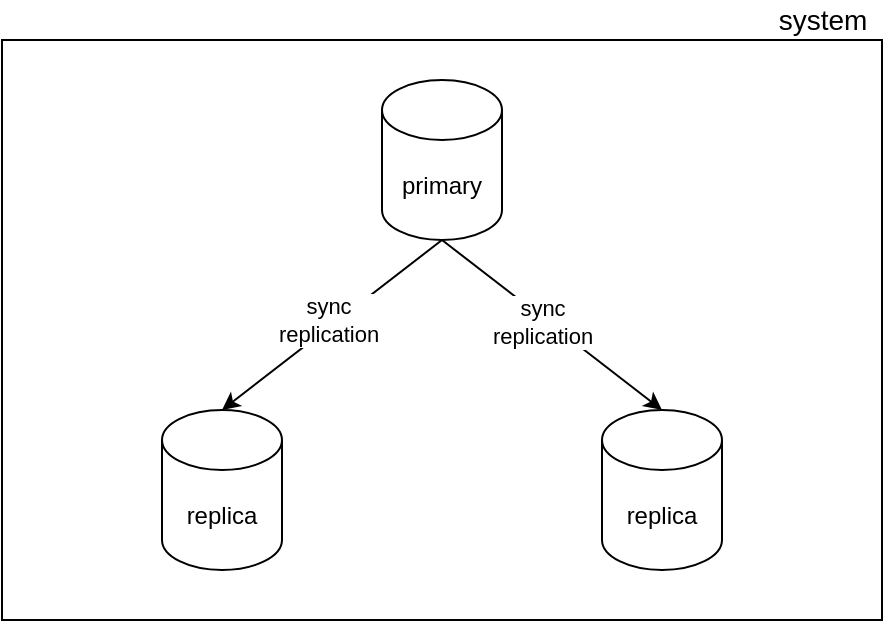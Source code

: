 <mxfile version="14.7.8" type="device" pages="4"><diagram id="mlQONpZ_2DRtnB1uYYG4" name="Page-1"><mxGraphModel dx="1298" dy="719" grid="1" gridSize="10" guides="1" tooltips="1" connect="1" arrows="1" fold="1" page="1" pageScale="1" pageWidth="827" pageHeight="1169" math="0" shadow="0"><root><mxCell id="0"/><mxCell id="1" parent="0"/><mxCell id="FVuQfqU3hBo67m3jywa6-5" value="" style="rounded=0;whiteSpace=wrap;html=1;" vertex="1" parent="1"><mxGeometry x="190" y="320" width="440" height="290" as="geometry"/></mxCell><mxCell id="FVuQfqU3hBo67m3jywa6-1" value="primary" style="shape=cylinder3;whiteSpace=wrap;html=1;boundedLbl=1;backgroundOutline=1;size=15;" vertex="1" parent="1"><mxGeometry x="380" y="340" width="60" height="80" as="geometry"/></mxCell><mxCell id="FVuQfqU3hBo67m3jywa6-2" value="replica" style="shape=cylinder3;whiteSpace=wrap;html=1;boundedLbl=1;backgroundOutline=1;size=15;" vertex="1" parent="1"><mxGeometry x="270" y="505" width="60" height="80" as="geometry"/></mxCell><mxCell id="FVuQfqU3hBo67m3jywa6-3" value="replica" style="shape=cylinder3;whiteSpace=wrap;html=1;boundedLbl=1;backgroundOutline=1;size=15;" vertex="1" parent="1"><mxGeometry x="490" y="505" width="60" height="80" as="geometry"/></mxCell><mxCell id="FVuQfqU3hBo67m3jywa6-8" value="" style="endArrow=classic;html=1;entryX=0.5;entryY=0;entryDx=0;entryDy=0;entryPerimeter=0;exitX=0.5;exitY=1;exitDx=0;exitDy=0;exitPerimeter=0;" edge="1" parent="1" source="FVuQfqU3hBo67m3jywa6-1" target="FVuQfqU3hBo67m3jywa6-2"><mxGeometry width="50" height="50" relative="1" as="geometry"><mxPoint x="390" y="420" as="sourcePoint"/><mxPoint x="440" y="370" as="targetPoint"/></mxGeometry></mxCell><mxCell id="FVuQfqU3hBo67m3jywa6-14" value="sync&lt;br&gt;replication" style="edgeLabel;html=1;align=center;verticalAlign=middle;resizable=0;points=[];" vertex="1" connectable="0" parent="FVuQfqU3hBo67m3jywa6-8"><mxGeometry x="-0.003" y="-3" relative="1" as="geometry"><mxPoint as="offset"/></mxGeometry></mxCell><mxCell id="FVuQfqU3hBo67m3jywa6-9" value="" style="endArrow=classic;html=1;entryX=0.5;entryY=0;entryDx=0;entryDy=0;entryPerimeter=0;exitX=0.5;exitY=1;exitDx=0;exitDy=0;exitPerimeter=0;" edge="1" parent="1" source="FVuQfqU3hBo67m3jywa6-1" target="FVuQfqU3hBo67m3jywa6-3"><mxGeometry width="50" height="50" relative="1" as="geometry"><mxPoint x="400" y="430" as="sourcePoint"/><mxPoint x="320" y="515" as="targetPoint"/></mxGeometry></mxCell><mxCell id="FVuQfqU3hBo67m3jywa6-15" value="sync&lt;br&gt;replication" style="edgeLabel;html=1;align=center;verticalAlign=middle;resizable=0;points=[];" vertex="1" connectable="0" parent="FVuQfqU3hBo67m3jywa6-9"><mxGeometry x="-0.082" y="-2" relative="1" as="geometry"><mxPoint as="offset"/></mxGeometry></mxCell><mxCell id="FVuQfqU3hBo67m3jywa6-28" value="system" style="text;html=1;align=center;verticalAlign=middle;resizable=0;points=[];autosize=1;strokeColor=none;fontSize=14;" vertex="1" parent="1"><mxGeometry x="570" y="300" width="60" height="20" as="geometry"/></mxCell></root></mxGraphModel></diagram><diagram id="Ke8eZ88G3qQ_DNSd7y8o" name="Page-2"><mxGraphModel dx="742" dy="1612" grid="1" gridSize="10" guides="1" tooltips="1" connect="1" arrows="1" fold="1" page="1" pageScale="1" pageWidth="827" pageHeight="1169" math="0" shadow="0"><root><mxCell id="EzWQSRrXMop85oMNNzzN-0"/><mxCell id="EzWQSRrXMop85oMNNzzN-1" parent="EzWQSRrXMop85oMNNzzN-0"/><mxCell id="vXQ04iIYtg3Wew8AKYPU-34" value="primary" style="shape=cylinder3;whiteSpace=wrap;html=1;boundedLbl=1;backgroundOutline=1;size=15;fontSize=14;align=center;" vertex="1" parent="EzWQSRrXMop85oMNNzzN-1"><mxGeometry x="250" y="60" width="60" height="80" as="geometry"/></mxCell><mxCell id="vXQ04iIYtg3Wew8AKYPU-35" value="replica 1" style="shape=cylinder3;whiteSpace=wrap;html=1;boundedLbl=1;backgroundOutline=1;size=15;fontSize=14;align=center;" vertex="1" parent="EzWQSRrXMop85oMNNzzN-1"><mxGeometry x="250" y="160" width="60" height="80" as="geometry"/></mxCell><mxCell id="vXQ04iIYtg3Wew8AKYPU-36" value="replica 2" style="shape=cylinder3;whiteSpace=wrap;html=1;boundedLbl=1;backgroundOutline=1;size=15;fontSize=14;align=center;" vertex="1" parent="EzWQSRrXMop85oMNNzzN-1"><mxGeometry x="250" y="260" width="60" height="80" as="geometry"/></mxCell><mxCell id="vXQ04iIYtg3Wew8AKYPU-37" value="client 1" style="rounded=0;whiteSpace=wrap;html=1;fontSize=14;align=center;" vertex="1" parent="EzWQSRrXMop85oMNNzzN-1"><mxGeometry x="220" y="-20" width="120" height="60" as="geometry"/></mxCell><mxCell id="vXQ04iIYtg3Wew8AKYPU-38" value="client 2" style="rounded=0;whiteSpace=wrap;html=1;fontSize=14;align=center;" vertex="1" parent="EzWQSRrXMop85oMNNzzN-1"><mxGeometry x="220" y="360" width="120" height="60" as="geometry"/></mxCell><mxCell id="vXQ04iIYtg3Wew8AKYPU-39" value="" style="endArrow=classic;html=1;fontSize=14;exitX=1;exitY=0.5;exitDx=0;exitDy=0;exitPerimeter=0;dashed=1;endFill=1;dashPattern=1 4;" edge="1" parent="EzWQSRrXMop85oMNNzzN-1" source="vXQ04iIYtg3Wew8AKYPU-34"><mxGeometry width="50" height="50" relative="1" as="geometry"><mxPoint x="400" y="190" as="sourcePoint"/><mxPoint x="1170" y="100.0" as="targetPoint"/></mxGeometry></mxCell><mxCell id="vXQ04iIYtg3Wew8AKYPU-40" value="" style="endArrow=classic;html=1;fontSize=14;exitX=1;exitY=0.5;exitDx=0;exitDy=0;dashed=1;endFill=1;dashPattern=1 4;" edge="1" parent="EzWQSRrXMop85oMNNzzN-1" source="vXQ04iIYtg3Wew8AKYPU-37"><mxGeometry width="50" height="50" relative="1" as="geometry"><mxPoint x="320" y="120" as="sourcePoint"/><mxPoint x="1160" y="10.0" as="targetPoint"/></mxGeometry></mxCell><mxCell id="vXQ04iIYtg3Wew8AKYPU-41" value="" style="endArrow=classic;html=1;fontSize=14;exitX=1.017;exitY=0.588;exitDx=0;exitDy=0;exitPerimeter=0;dashed=1;endFill=1;dashPattern=1 4;" edge="1" parent="EzWQSRrXMop85oMNNzzN-1" source="vXQ04iIYtg3Wew8AKYPU-35"><mxGeometry width="50" height="50" relative="1" as="geometry"><mxPoint x="320" y="30" as="sourcePoint"/><mxPoint x="1170" y="207" as="targetPoint"/></mxGeometry></mxCell><mxCell id="vXQ04iIYtg3Wew8AKYPU-42" value="" style="endArrow=classic;html=1;fontSize=14;exitX=1;exitY=0.5;exitDx=0;exitDy=0;exitPerimeter=0;dashed=1;endFill=1;dashPattern=1 4;" edge="1" parent="EzWQSRrXMop85oMNNzzN-1" source="vXQ04iIYtg3Wew8AKYPU-36"><mxGeometry width="50" height="50" relative="1" as="geometry"><mxPoint x="321.02" y="167.04" as="sourcePoint"/><mxPoint x="1170" y="300.0" as="targetPoint"/></mxGeometry></mxCell><mxCell id="vXQ04iIYtg3Wew8AKYPU-43" value="" style="endArrow=classic;html=1;fontSize=14;exitX=1;exitY=0.5;exitDx=0;exitDy=0;dashed=1;endFill=1;dashPattern=1 4;" edge="1" parent="EzWQSRrXMop85oMNNzzN-1" source="vXQ04iIYtg3Wew8AKYPU-38"><mxGeometry width="50" height="50" relative="1" as="geometry"><mxPoint x="320" y="250" as="sourcePoint"/><mxPoint x="1170" y="390" as="targetPoint"/></mxGeometry></mxCell><mxCell id="vXQ04iIYtg3Wew8AKYPU-44" value="&lt;span style=&quot;font-size: 14px&quot;&gt;insert user &lt;br&gt;name = Alice&lt;br&gt;id = 1&lt;br&gt;&lt;/span&gt;" style="text;html=1;align=center;verticalAlign=middle;resizable=0;points=[];autosize=1;strokeColor=none;fontSize=14;fontStyle=0" vertex="1" parent="EzWQSRrXMop85oMNNzzN-1"><mxGeometry x="374" y="-46" width="100" height="60" as="geometry"/></mxCell><mxCell id="vXQ04iIYtg3Wew8AKYPU-45" value="time" style="text;html=1;align=center;verticalAlign=middle;resizable=0;points=[];autosize=1;strokeColor=none;fontSize=14;" vertex="1" parent="EzWQSRrXMop85oMNNzzN-1"><mxGeometry x="1110" y="-10" width="40" height="20" as="geometry"/></mxCell><mxCell id="vXQ04iIYtg3Wew8AKYPU-46" value="read user&amp;nbsp;&lt;br&gt;id = 1" style="text;html=1;align=center;verticalAlign=middle;resizable=0;points=[];autosize=1;strokeColor=none;fontSize=14;" vertex="1" parent="EzWQSRrXMop85oMNNzzN-1"><mxGeometry x="590" y="390" width="80" height="40" as="geometry"/></mxCell><mxCell id="vXQ04iIYtg3Wew8AKYPU-47" value="nil" style="text;html=1;align=center;verticalAlign=middle;resizable=0;points=[];autosize=1;strokeColor=none;fontSize=14;" vertex="1" parent="EzWQSRrXMop85oMNNzzN-1"><mxGeometry x="690" y="390" width="30" height="20" as="geometry"/></mxCell><mxCell id="vXQ04iIYtg3Wew8AKYPU-48" value="" style="endArrow=classic;html=1;fontSize=14;" edge="1" parent="EzWQSRrXMop85oMNNzzN-1" source="vXQ04iIYtg3Wew8AKYPU-44"><mxGeometry width="50" height="50" relative="1" as="geometry"><mxPoint x="700" y="190" as="sourcePoint"/><mxPoint x="474" y="100.0" as="targetPoint"/></mxGeometry></mxCell><mxCell id="vXQ04iIYtg3Wew8AKYPU-49" value="" style="endArrow=classic;html=1;fontSize=14;" edge="1" parent="EzWQSRrXMop85oMNNzzN-1"><mxGeometry width="50" height="50" relative="1" as="geometry"><mxPoint x="470" y="90.0" as="sourcePoint"/><mxPoint x="550" y="210.0" as="targetPoint"/></mxGeometry></mxCell><mxCell id="vXQ04iIYtg3Wew8AKYPU-50" value="" style="endArrow=classic;html=1;fontSize=14;" edge="1" parent="EzWQSRrXMop85oMNNzzN-1" target="vXQ04iIYtg3Wew8AKYPU-68"><mxGeometry width="50" height="50" relative="1" as="geometry"><mxPoint x="470" y="90.0" as="sourcePoint"/><mxPoint x="540" y="270" as="targetPoint"/></mxGeometry></mxCell><mxCell id="vXQ04iIYtg3Wew8AKYPU-51" value="" style="endArrow=classic;html=1;fontSize=14;" edge="1" parent="EzWQSRrXMop85oMNNzzN-1"><mxGeometry width="50" height="50" relative="1" as="geometry"><mxPoint x="560" y="210.0" as="sourcePoint"/><mxPoint x="590" y="100.0" as="targetPoint"/></mxGeometry></mxCell><mxCell id="vXQ04iIYtg3Wew8AKYPU-52" value="" style="endArrow=none;html=1;fontSize=14;" edge="1" parent="EzWQSRrXMop85oMNNzzN-1"><mxGeometry width="50" height="50" relative="1" as="geometry"><mxPoint x="550" y="210.0" as="sourcePoint"/><mxPoint x="560" y="210.0" as="targetPoint"/></mxGeometry></mxCell><mxCell id="vXQ04iIYtg3Wew8AKYPU-55" value="" style="endArrow=classic;html=1;fontSize=14;" edge="1" parent="EzWQSRrXMop85oMNNzzN-1"><mxGeometry width="50" height="50" relative="1" as="geometry"><mxPoint x="630" y="100.0" as="sourcePoint"/><mxPoint x="650" y="10.0" as="targetPoint"/></mxGeometry></mxCell><mxCell id="vXQ04iIYtg3Wew8AKYPU-56" value="" style="endArrow=none;html=1;fontSize=14;" edge="1" parent="EzWQSRrXMop85oMNNzzN-1"><mxGeometry width="50" height="50" relative="1" as="geometry"><mxPoint x="476" y="100.0" as="sourcePoint"/><mxPoint x="630" y="100.0" as="targetPoint"/></mxGeometry></mxCell><mxCell id="vXQ04iIYtg3Wew8AKYPU-57" value="error" style="text;html=1;strokeColor=none;fillColor=none;align=center;verticalAlign=middle;whiteSpace=wrap;rounded=0;fontSize=14;" vertex="1" parent="EzWQSRrXMop85oMNNzzN-1"><mxGeometry x="630" y="-10" width="40" height="20" as="geometry"/></mxCell><mxCell id="vXQ04iIYtg3Wew8AKYPU-58" value="ok" style="text;html=1;strokeColor=none;fillColor=none;align=center;verticalAlign=middle;whiteSpace=wrap;rounded=0;fontSize=14;" vertex="1" parent="EzWQSRrXMop85oMNNzzN-1"><mxGeometry x="570" y="80" width="40" height="20" as="geometry"/></mxCell><mxCell id="vXQ04iIYtg3Wew8AKYPU-60" value="read user&amp;nbsp;&lt;br&gt;id = 1" style="text;html=1;align=center;verticalAlign=middle;resizable=0;points=[];autosize=1;strokeColor=none;fontSize=14;" vertex="1" parent="EzWQSRrXMop85oMNNzzN-1"><mxGeometry x="810" y="390" width="80" height="40" as="geometry"/></mxCell><mxCell id="vXQ04iIYtg3Wew8AKYPU-61" value="nil" style="text;html=1;align=center;verticalAlign=middle;resizable=0;points=[];autosize=1;strokeColor=none;fontSize=14;" vertex="1" parent="EzWQSRrXMop85oMNNzzN-1"><mxGeometry x="890" y="390" width="30" height="20" as="geometry"/></mxCell><mxCell id="vXQ04iIYtg3Wew8AKYPU-62" value="" style="endArrow=classic;html=1;fontSize=14;" edge="1" parent="EzWQSRrXMop85oMNNzzN-1"><mxGeometry width="50" height="50" relative="1" as="geometry"><mxPoint x="627" y="386" as="sourcePoint"/><mxPoint x="650" y="208.0" as="targetPoint"/></mxGeometry></mxCell><mxCell id="vXQ04iIYtg3Wew8AKYPU-63" value="" style="endArrow=classic;html=1;fontSize=14;" edge="1" parent="EzWQSRrXMop85oMNNzzN-1"><mxGeometry width="50" height="50" relative="1" as="geometry"><mxPoint x="680" y="208.0" as="sourcePoint"/><mxPoint x="703.684" y="388" as="targetPoint"/></mxGeometry></mxCell><mxCell id="vXQ04iIYtg3Wew8AKYPU-64" value="" style="endArrow=none;html=1;fontSize=14;" edge="1" parent="EzWQSRrXMop85oMNNzzN-1"><mxGeometry width="50" height="50" relative="1" as="geometry"><mxPoint x="650" y="208.0" as="sourcePoint"/><mxPoint x="680" y="208.0" as="targetPoint"/></mxGeometry></mxCell><mxCell id="vXQ04iIYtg3Wew8AKYPU-65" value="" style="endArrow=classic;html=1;fontSize=14;exitX=0.338;exitY=0.003;exitDx=0;exitDy=0;exitPerimeter=0;" edge="1" parent="EzWQSRrXMop85oMNNzzN-1"><mxGeometry width="50" height="50" relative="1" as="geometry"><mxPoint x="837.04" y="388.12" as="sourcePoint"/><mxPoint x="850" y="300" as="targetPoint"/></mxGeometry></mxCell><mxCell id="vXQ04iIYtg3Wew8AKYPU-66" value="" style="endArrow=classic;html=1;fontSize=14;entryX=0.486;entryY=0.071;entryDx=0;entryDy=0;entryPerimeter=0;" edge="1" parent="EzWQSRrXMop85oMNNzzN-1" target="vXQ04iIYtg3Wew8AKYPU-61"><mxGeometry width="50" height="50" relative="1" as="geometry"><mxPoint x="870" y="300" as="sourcePoint"/><mxPoint x="929.5" y="389.52" as="targetPoint"/></mxGeometry></mxCell><mxCell id="vXQ04iIYtg3Wew8AKYPU-67" value="" style="endArrow=none;html=1;fontSize=14;" edge="1" parent="EzWQSRrXMop85oMNNzzN-1"><mxGeometry width="50" height="50" relative="1" as="geometry"><mxPoint x="850" y="299.71" as="sourcePoint"/><mxPoint x="870" y="299.71" as="targetPoint"/></mxGeometry></mxCell><mxCell id="vXQ04iIYtg3Wew8AKYPU-68" value="" style="shape=umlDestroy;whiteSpace=wrap;html=1;strokeWidth=3;fontSize=14;align=center;" vertex="1" parent="EzWQSRrXMop85oMNNzzN-1"><mxGeometry x="525" y="255" width="30" height="30" as="geometry"/></mxCell></root></mxGraphModel></diagram><diagram id="3n5FOutNFH2xi6O3-bqF" name="Page-3"><mxGraphModel dx="1298" dy="776" grid="1" gridSize="10" guides="1" tooltips="1" connect="1" arrows="1" fold="1" page="1" pageScale="1" pageWidth="827" pageHeight="1169" math="0" shadow="0"><root><mxCell id="CnsznzbM9QpMsDF9rWuD-0"/><mxCell id="CnsznzbM9QpMsDF9rWuD-1" parent="CnsznzbM9QpMsDF9rWuD-0"/><mxCell id="CnsznzbM9QpMsDF9rWuD-6" style="edgeStyle=orthogonalEdgeStyle;rounded=0;orthogonalLoop=1;jettySize=auto;html=1;fontSize=14;startArrow=none;startFill=0;endArrow=classic;endFill=1;" edge="1" parent="CnsznzbM9QpMsDF9rWuD-1" source="CnsznzbM9QpMsDF9rWuD-2"><mxGeometry relative="1" as="geometry"><mxPoint x="690" y="430" as="targetPoint"/></mxGeometry></mxCell><mxCell id="CnsznzbM9QpMsDF9rWuD-2" value="system" style="whiteSpace=wrap;html=1;aspect=fixed;fontSize=14;align=center;" vertex="1" parent="CnsznzbM9QpMsDF9rWuD-1"><mxGeometry x="370" y="330" width="200" height="200" as="geometry"/></mxCell><mxCell id="CnsznzbM9QpMsDF9rWuD-4" style="edgeStyle=orthogonalEdgeStyle;rounded=0;orthogonalLoop=1;jettySize=auto;html=1;fontSize=14;startArrow=none;startFill=0;endArrow=classic;endFill=1;" edge="1" parent="CnsznzbM9QpMsDF9rWuD-1" target="CnsznzbM9QpMsDF9rWuD-2"><mxGeometry relative="1" as="geometry"><mxPoint x="240" y="430" as="sourcePoint"/></mxGeometry></mxCell><mxCell id="CnsznzbM9QpMsDF9rWuD-5" value="name = Alice for id = 1" style="text;html=1;strokeColor=none;fillColor=none;align=center;verticalAlign=middle;whiteSpace=wrap;rounded=0;fontSize=14;" vertex="1" parent="CnsznzbM9QpMsDF9rWuD-1"><mxGeometry x="690" y="420" width="100" height="20" as="geometry"/></mxCell><mxCell id="CnsznzbM9QpMsDF9rWuD-7" value="insert&lt;br&gt;name = Alice where id = 1" style="text;html=1;strokeColor=none;fillColor=none;align=center;verticalAlign=middle;whiteSpace=wrap;rounded=0;fontSize=14;" vertex="1" parent="CnsznzbM9QpMsDF9rWuD-1"><mxGeometry x="130" y="420" width="120" height="20" as="geometry"/></mxCell></root></mxGraphModel></diagram><diagram id="it2YEJWEIflz7Fjth_Ez" name="Page-4"><mxGraphModel dx="895" dy="1704" grid="1" gridSize="10" guides="1" tooltips="1" connect="1" arrows="1" fold="1" page="1" pageScale="1" pageWidth="827" pageHeight="1169" math="0" shadow="0"><root><mxCell id="3dt1--bkq31ZPLHWNE8J-0"/><mxCell id="3dt1--bkq31ZPLHWNE8J-1" parent="3dt1--bkq31ZPLHWNE8J-0"/><mxCell id="3dt1--bkq31ZPLHWNE8J-2" value="primary" style="shape=cylinder3;whiteSpace=wrap;html=1;boundedLbl=1;backgroundOutline=1;size=15;fontSize=14;align=center;" vertex="1" parent="3dt1--bkq31ZPLHWNE8J-1"><mxGeometry x="240" y="50" width="60" height="80" as="geometry"/></mxCell><mxCell id="3dt1--bkq31ZPLHWNE8J-3" value="replica 1" style="shape=cylinder3;whiteSpace=wrap;html=1;boundedLbl=1;backgroundOutline=1;size=15;fontSize=14;align=center;" vertex="1" parent="3dt1--bkq31ZPLHWNE8J-1"><mxGeometry x="240" y="150" width="60" height="80" as="geometry"/></mxCell><mxCell id="3dt1--bkq31ZPLHWNE8J-4" value="replica 2" style="shape=cylinder3;whiteSpace=wrap;html=1;boundedLbl=1;backgroundOutline=1;size=15;fontSize=14;align=center;" vertex="1" parent="3dt1--bkq31ZPLHWNE8J-1"><mxGeometry x="240" y="250" width="60" height="80" as="geometry"/></mxCell><mxCell id="3dt1--bkq31ZPLHWNE8J-5" value="client 1" style="rounded=0;whiteSpace=wrap;html=1;fontSize=14;align=center;" vertex="1" parent="3dt1--bkq31ZPLHWNE8J-1"><mxGeometry x="210" y="-30" width="120" height="60" as="geometry"/></mxCell><mxCell id="3dt1--bkq31ZPLHWNE8J-6" value="client 2" style="rounded=0;whiteSpace=wrap;html=1;fontSize=14;align=center;" vertex="1" parent="3dt1--bkq31ZPLHWNE8J-1"><mxGeometry x="210" y="350" width="120" height="60" as="geometry"/></mxCell><mxCell id="3dt1--bkq31ZPLHWNE8J-7" value="" style="endArrow=classic;html=1;fontSize=14;exitX=1;exitY=0.5;exitDx=0;exitDy=0;exitPerimeter=0;dashed=1;endFill=1;dashPattern=1 4;" edge="1" parent="3dt1--bkq31ZPLHWNE8J-1" source="3dt1--bkq31ZPLHWNE8J-2"><mxGeometry width="50" height="50" relative="1" as="geometry"><mxPoint x="390" y="180" as="sourcePoint"/><mxPoint x="1160" y="90" as="targetPoint"/></mxGeometry></mxCell><mxCell id="3dt1--bkq31ZPLHWNE8J-8" value="" style="endArrow=classic;html=1;fontSize=14;exitX=1;exitY=0.5;exitDx=0;exitDy=0;dashed=1;endFill=1;dashPattern=1 4;" edge="1" parent="3dt1--bkq31ZPLHWNE8J-1" source="3dt1--bkq31ZPLHWNE8J-5"><mxGeometry width="50" height="50" relative="1" as="geometry"><mxPoint x="310" y="110" as="sourcePoint"/><mxPoint x="1150" as="targetPoint"/></mxGeometry></mxCell><mxCell id="3dt1--bkq31ZPLHWNE8J-9" value="" style="endArrow=classic;html=1;fontSize=14;exitX=1.017;exitY=0.588;exitDx=0;exitDy=0;exitPerimeter=0;dashed=1;endFill=1;dashPattern=1 4;" edge="1" parent="3dt1--bkq31ZPLHWNE8J-1" source="3dt1--bkq31ZPLHWNE8J-3"><mxGeometry width="50" height="50" relative="1" as="geometry"><mxPoint x="310" y="20" as="sourcePoint"/><mxPoint x="1160" y="197" as="targetPoint"/></mxGeometry></mxCell><mxCell id="3dt1--bkq31ZPLHWNE8J-10" value="" style="endArrow=classic;html=1;fontSize=14;exitX=1;exitY=0.5;exitDx=0;exitDy=0;exitPerimeter=0;dashed=1;endFill=1;dashPattern=1 4;" edge="1" parent="3dt1--bkq31ZPLHWNE8J-1" source="3dt1--bkq31ZPLHWNE8J-4"><mxGeometry width="50" height="50" relative="1" as="geometry"><mxPoint x="311.02" y="157.04" as="sourcePoint"/><mxPoint x="1160" y="290" as="targetPoint"/></mxGeometry></mxCell><mxCell id="3dt1--bkq31ZPLHWNE8J-11" value="" style="endArrow=classic;html=1;fontSize=14;exitX=1;exitY=0.5;exitDx=0;exitDy=0;dashed=1;endFill=1;dashPattern=1 4;" edge="1" parent="3dt1--bkq31ZPLHWNE8J-1" source="3dt1--bkq31ZPLHWNE8J-6"><mxGeometry width="50" height="50" relative="1" as="geometry"><mxPoint x="310" y="240" as="sourcePoint"/><mxPoint x="1160" y="380" as="targetPoint"/></mxGeometry></mxCell><mxCell id="3dt1--bkq31ZPLHWNE8J-12" value="&lt;span style=&quot;font-size: 14px&quot;&gt;insert user &lt;br&gt;name = Alice&lt;br&gt;id = 1&lt;br&gt;&lt;/span&gt;" style="text;html=1;align=center;verticalAlign=middle;resizable=0;points=[];autosize=1;strokeColor=none;fontSize=14;fontStyle=0" vertex="1" parent="3dt1--bkq31ZPLHWNE8J-1"><mxGeometry x="364" y="-56" width="100" height="60" as="geometry"/></mxCell><mxCell id="3dt1--bkq31ZPLHWNE8J-13" value="time" style="text;html=1;align=center;verticalAlign=middle;resizable=0;points=[];autosize=1;strokeColor=none;fontSize=14;" vertex="1" parent="3dt1--bkq31ZPLHWNE8J-1"><mxGeometry x="1100" y="-20" width="40" height="20" as="geometry"/></mxCell><mxCell id="3dt1--bkq31ZPLHWNE8J-21" value="read user&amp;nbsp;&lt;br&gt;id = 1" style="text;html=1;align=center;verticalAlign=middle;resizable=0;points=[];autosize=1;strokeColor=none;fontSize=14;" vertex="1" parent="3dt1--bkq31ZPLHWNE8J-1"><mxGeometry x="580" y="380" width="80" height="40" as="geometry"/></mxCell><mxCell id="3dt1--bkq31ZPLHWNE8J-24" value="Alice" style="text;html=1;align=center;verticalAlign=middle;resizable=0;points=[];autosize=1;strokeColor=none;fontSize=14;" vertex="1" parent="3dt1--bkq31ZPLHWNE8J-1"><mxGeometry x="670" y="380" width="50" height="20" as="geometry"/></mxCell><mxCell id="PF-wUjBcwbzrrICUUPS0-2" value="" style="endArrow=classic;html=1;fontSize=14;" edge="1" parent="3dt1--bkq31ZPLHWNE8J-1" source="3dt1--bkq31ZPLHWNE8J-12"><mxGeometry width="50" height="50" relative="1" as="geometry"><mxPoint x="690" y="180" as="sourcePoint"/><mxPoint x="464" y="90" as="targetPoint"/></mxGeometry></mxCell><mxCell id="PF-wUjBcwbzrrICUUPS0-3" value="" style="endArrow=classic;html=1;fontSize=14;" edge="1" parent="3dt1--bkq31ZPLHWNE8J-1"><mxGeometry width="50" height="50" relative="1" as="geometry"><mxPoint x="460" y="80" as="sourcePoint"/><mxPoint x="540" y="200" as="targetPoint"/></mxGeometry></mxCell><mxCell id="PF-wUjBcwbzrrICUUPS0-4" value="" style="endArrow=classic;html=1;fontSize=14;" edge="1" parent="3dt1--bkq31ZPLHWNE8J-1"><mxGeometry width="50" height="50" relative="1" as="geometry"><mxPoint x="460" y="80" as="sourcePoint"/><mxPoint x="540" y="290" as="targetPoint"/></mxGeometry></mxCell><mxCell id="PF-wUjBcwbzrrICUUPS0-5" value="" style="endArrow=classic;html=1;fontSize=14;" edge="1" parent="3dt1--bkq31ZPLHWNE8J-1"><mxGeometry width="50" height="50" relative="1" as="geometry"><mxPoint x="550" y="200" as="sourcePoint"/><mxPoint x="580" y="90" as="targetPoint"/></mxGeometry></mxCell><mxCell id="PF-wUjBcwbzrrICUUPS0-6" value="" style="endArrow=none;html=1;fontSize=14;" edge="1" parent="3dt1--bkq31ZPLHWNE8J-1"><mxGeometry width="50" height="50" relative="1" as="geometry"><mxPoint x="540" y="200" as="sourcePoint"/><mxPoint x="550" y="200" as="targetPoint"/></mxGeometry></mxCell><mxCell id="PF-wUjBcwbzrrICUUPS0-7" value="" style="endArrow=classic;html=1;fontSize=14;" edge="1" parent="3dt1--bkq31ZPLHWNE8J-1"><mxGeometry width="50" height="50" relative="1" as="geometry"><mxPoint x="550" y="290" as="sourcePoint"/><mxPoint x="610" y="90" as="targetPoint"/></mxGeometry></mxCell><mxCell id="PF-wUjBcwbzrrICUUPS0-8" value="" style="endArrow=none;html=1;fontSize=14;" edge="1" parent="3dt1--bkq31ZPLHWNE8J-1"><mxGeometry width="50" height="50" relative="1" as="geometry"><mxPoint x="540" y="290" as="sourcePoint"/><mxPoint x="550" y="290" as="targetPoint"/></mxGeometry></mxCell><mxCell id="PF-wUjBcwbzrrICUUPS0-9" value="" style="endArrow=classic;html=1;fontSize=14;" edge="1" parent="3dt1--bkq31ZPLHWNE8J-1"><mxGeometry width="50" height="50" relative="1" as="geometry"><mxPoint x="620" y="90" as="sourcePoint"/><mxPoint x="640" as="targetPoint"/></mxGeometry></mxCell><mxCell id="PF-wUjBcwbzrrICUUPS0-10" value="" style="endArrow=none;html=1;fontSize=14;" edge="1" parent="3dt1--bkq31ZPLHWNE8J-1"><mxGeometry width="50" height="50" relative="1" as="geometry"><mxPoint x="466" y="90" as="sourcePoint"/><mxPoint x="620" y="90" as="targetPoint"/></mxGeometry></mxCell><mxCell id="PF-wUjBcwbzrrICUUPS0-11" value="ok" style="text;html=1;strokeColor=none;fillColor=none;align=center;verticalAlign=middle;whiteSpace=wrap;rounded=0;fontSize=14;" vertex="1" parent="3dt1--bkq31ZPLHWNE8J-1"><mxGeometry x="620" y="-20" width="40" height="20" as="geometry"/></mxCell><mxCell id="PF-wUjBcwbzrrICUUPS0-12" value="ok" style="text;html=1;strokeColor=none;fillColor=none;align=center;verticalAlign=middle;whiteSpace=wrap;rounded=0;fontSize=14;" vertex="1" parent="3dt1--bkq31ZPLHWNE8J-1"><mxGeometry x="560" y="70" width="40" height="20" as="geometry"/></mxCell><mxCell id="PF-wUjBcwbzrrICUUPS0-13" value="ok" style="text;html=1;strokeColor=none;fillColor=none;align=center;verticalAlign=middle;whiteSpace=wrap;rounded=0;fontSize=14;" vertex="1" parent="3dt1--bkq31ZPLHWNE8J-1"><mxGeometry x="580" y="70" width="40" height="20" as="geometry"/></mxCell><mxCell id="PF-wUjBcwbzrrICUUPS0-14" value="read user&amp;nbsp;&lt;br&gt;id = 1" style="text;html=1;align=center;verticalAlign=middle;resizable=0;points=[];autosize=1;strokeColor=none;fontSize=14;" vertex="1" parent="3dt1--bkq31ZPLHWNE8J-1"><mxGeometry x="800" y="380" width="80" height="40" as="geometry"/></mxCell><mxCell id="PF-wUjBcwbzrrICUUPS0-15" value="Alice" style="text;html=1;align=center;verticalAlign=middle;resizable=0;points=[];autosize=1;strokeColor=none;fontSize=14;" vertex="1" parent="3dt1--bkq31ZPLHWNE8J-1"><mxGeometry x="870" y="380" width="50" height="20" as="geometry"/></mxCell><mxCell id="PF-wUjBcwbzrrICUUPS0-16" value="" style="endArrow=classic;html=1;fontSize=14;" edge="1" parent="3dt1--bkq31ZPLHWNE8J-1"><mxGeometry width="50" height="50" relative="1" as="geometry"><mxPoint x="617" y="376" as="sourcePoint"/><mxPoint x="640" y="198" as="targetPoint"/></mxGeometry></mxCell><mxCell id="PF-wUjBcwbzrrICUUPS0-17" value="" style="endArrow=classic;html=1;fontSize=14;" edge="1" parent="3dt1--bkq31ZPLHWNE8J-1"><mxGeometry width="50" height="50" relative="1" as="geometry"><mxPoint x="670" y="198" as="sourcePoint"/><mxPoint x="693.684" y="378" as="targetPoint"/></mxGeometry></mxCell><mxCell id="PF-wUjBcwbzrrICUUPS0-18" value="" style="endArrow=none;html=1;fontSize=14;" edge="1" parent="3dt1--bkq31ZPLHWNE8J-1"><mxGeometry width="50" height="50" relative="1" as="geometry"><mxPoint x="640" y="198" as="sourcePoint"/><mxPoint x="670" y="198" as="targetPoint"/></mxGeometry></mxCell><mxCell id="PF-wUjBcwbzrrICUUPS0-19" value="" style="endArrow=classic;html=1;fontSize=14;exitX=0.338;exitY=0.003;exitDx=0;exitDy=0;exitPerimeter=0;" edge="1" parent="3dt1--bkq31ZPLHWNE8J-1"><mxGeometry width="50" height="50" relative="1" as="geometry"><mxPoint x="827.04" y="378.12" as="sourcePoint"/><mxPoint x="850" y="290" as="targetPoint"/></mxGeometry></mxCell><mxCell id="PF-wUjBcwbzrrICUUPS0-20" value="" style="endArrow=classic;html=1;fontSize=14;entryX=0.576;entryY=0.076;entryDx=0;entryDy=0;entryPerimeter=0;" edge="1" parent="3dt1--bkq31ZPLHWNE8J-1" target="PF-wUjBcwbzrrICUUPS0-15"><mxGeometry width="50" height="50" relative="1" as="geometry"><mxPoint x="870" y="290" as="sourcePoint"/><mxPoint x="919.5" y="379.52" as="targetPoint"/></mxGeometry></mxCell><mxCell id="PF-wUjBcwbzrrICUUPS0-21" value="" style="endArrow=none;html=1;fontSize=14;" edge="1" parent="3dt1--bkq31ZPLHWNE8J-1"><mxGeometry width="50" height="50" relative="1" as="geometry"><mxPoint x="850" y="289.66" as="sourcePoint"/><mxPoint x="870" y="289.66" as="targetPoint"/></mxGeometry></mxCell></root></mxGraphModel></diagram></mxfile>